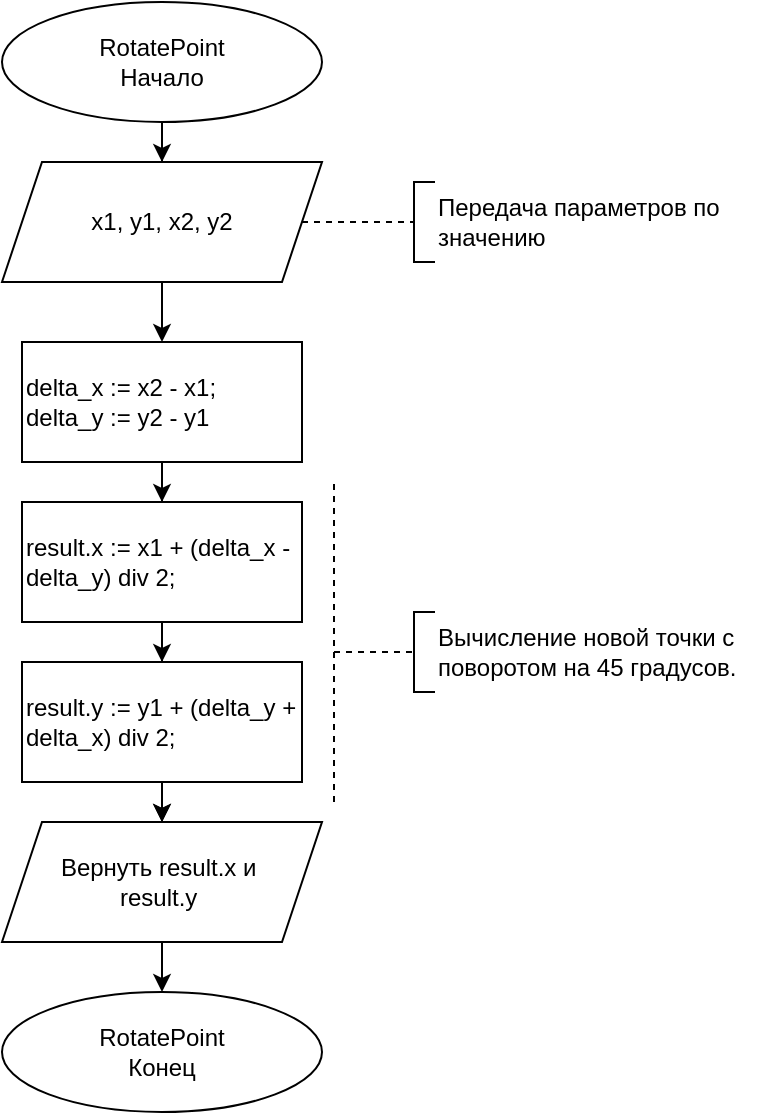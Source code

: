 <mxfile version="26.0.9">
  <diagram name="Страница — 1" id="lI1-RKmoB39oy8DHknmU">
    <mxGraphModel dx="712" dy="769" grid="1" gridSize="10" guides="1" tooltips="1" connect="1" arrows="1" fold="1" page="1" pageScale="1" pageWidth="827" pageHeight="1169" math="0" shadow="0">
      <root>
        <mxCell id="0" />
        <mxCell id="1" parent="0" />
        <mxCell id="xsXaUcKaA0l7Ngh5JXy_-7" style="edgeStyle=orthogonalEdgeStyle;rounded=0;orthogonalLoop=1;jettySize=auto;html=1;" edge="1" parent="1" source="xsXaUcKaA0l7Ngh5JXy_-1" target="xsXaUcKaA0l7Ngh5JXy_-3">
          <mxGeometry relative="1" as="geometry" />
        </mxCell>
        <mxCell id="xsXaUcKaA0l7Ngh5JXy_-1" value="RotatePoint&lt;br&gt;Начало" style="ellipse;whiteSpace=wrap;html=1;" vertex="1" parent="1">
          <mxGeometry x="254" y="90" width="160" height="60" as="geometry" />
        </mxCell>
        <mxCell id="xsXaUcKaA0l7Ngh5JXy_-2" value="RotatePoint&lt;br&gt;Конец" style="ellipse;whiteSpace=wrap;html=1;" vertex="1" parent="1">
          <mxGeometry x="254" y="585" width="160" height="60" as="geometry" />
        </mxCell>
        <mxCell id="xsXaUcKaA0l7Ngh5JXy_-9" style="edgeStyle=orthogonalEdgeStyle;rounded=0;orthogonalLoop=1;jettySize=auto;html=1;" edge="1" parent="1" source="xsXaUcKaA0l7Ngh5JXy_-3" target="xsXaUcKaA0l7Ngh5JXy_-8">
          <mxGeometry relative="1" as="geometry" />
        </mxCell>
        <mxCell id="xsXaUcKaA0l7Ngh5JXy_-3" value="x1, y1, x2, y2" style="shape=parallelogram;perimeter=parallelogramPerimeter;whiteSpace=wrap;html=1;fixedSize=1;" vertex="1" parent="1">
          <mxGeometry x="254" y="170" width="160" height="60" as="geometry" />
        </mxCell>
        <mxCell id="xsXaUcKaA0l7Ngh5JXy_-4" value="Передача параметров по значению" style="text;html=1;align=left;verticalAlign=middle;whiteSpace=wrap;rounded=0;" vertex="1" parent="1">
          <mxGeometry x="470" y="185" width="160" height="30" as="geometry" />
        </mxCell>
        <mxCell id="xsXaUcKaA0l7Ngh5JXy_-5" value="" style="shape=partialRectangle;whiteSpace=wrap;html=1;bottom=1;right=1;left=1;top=0;fillColor=none;routingCenterX=-0.5;rotation=90;" vertex="1" parent="1">
          <mxGeometry x="445" y="195" width="40" height="10" as="geometry" />
        </mxCell>
        <mxCell id="xsXaUcKaA0l7Ngh5JXy_-6" value="" style="endArrow=none;dashed=1;html=1;rounded=0;entryX=0.5;entryY=1;entryDx=0;entryDy=0;" edge="1" parent="1" source="xsXaUcKaA0l7Ngh5JXy_-3" target="xsXaUcKaA0l7Ngh5JXy_-5">
          <mxGeometry width="50" height="50" relative="1" as="geometry">
            <mxPoint x="320" y="450" as="sourcePoint" />
            <mxPoint x="370" y="400" as="targetPoint" />
          </mxGeometry>
        </mxCell>
        <mxCell id="xsXaUcKaA0l7Ngh5JXy_-11" style="edgeStyle=orthogonalEdgeStyle;rounded=0;orthogonalLoop=1;jettySize=auto;html=1;" edge="1" parent="1" source="xsXaUcKaA0l7Ngh5JXy_-8" target="xsXaUcKaA0l7Ngh5JXy_-10">
          <mxGeometry relative="1" as="geometry" />
        </mxCell>
        <mxCell id="xsXaUcKaA0l7Ngh5JXy_-8" value="&lt;div&gt;delta_x := x2 - x1;&lt;/div&gt;&lt;div&gt;delta_y := y2 - y1&lt;/div&gt;" style="rounded=0;whiteSpace=wrap;html=1;align=left;" vertex="1" parent="1">
          <mxGeometry x="264" y="260" width="140" height="60" as="geometry" />
        </mxCell>
        <mxCell id="xsXaUcKaA0l7Ngh5JXy_-13" style="edgeStyle=orthogonalEdgeStyle;rounded=0;orthogonalLoop=1;jettySize=auto;html=1;" edge="1" parent="1" source="xsXaUcKaA0l7Ngh5JXy_-10" target="xsXaUcKaA0l7Ngh5JXy_-12">
          <mxGeometry relative="1" as="geometry" />
        </mxCell>
        <mxCell id="xsXaUcKaA0l7Ngh5JXy_-10" value="result.x := x1 + (delta_x - delta_y) div 2;" style="rounded=0;whiteSpace=wrap;html=1;align=left;" vertex="1" parent="1">
          <mxGeometry x="264" y="340" width="140" height="60" as="geometry" />
        </mxCell>
        <mxCell id="xsXaUcKaA0l7Ngh5JXy_-15" style="edgeStyle=orthogonalEdgeStyle;rounded=0;orthogonalLoop=1;jettySize=auto;html=1;" edge="1" parent="1" source="xsXaUcKaA0l7Ngh5JXy_-12" target="xsXaUcKaA0l7Ngh5JXy_-14">
          <mxGeometry relative="1" as="geometry" />
        </mxCell>
        <mxCell id="xsXaUcKaA0l7Ngh5JXy_-27" value="" style="edgeStyle=orthogonalEdgeStyle;rounded=0;orthogonalLoop=1;jettySize=auto;html=1;" edge="1" parent="1" source="xsXaUcKaA0l7Ngh5JXy_-12" target="xsXaUcKaA0l7Ngh5JXy_-14">
          <mxGeometry relative="1" as="geometry" />
        </mxCell>
        <mxCell id="xsXaUcKaA0l7Ngh5JXy_-12" value="result.y := y1 + (delta_y + delta_x) div 2;" style="rounded=0;whiteSpace=wrap;html=1;align=left;" vertex="1" parent="1">
          <mxGeometry x="264" y="420" width="140" height="60" as="geometry" />
        </mxCell>
        <mxCell id="xsXaUcKaA0l7Ngh5JXy_-16" style="edgeStyle=orthogonalEdgeStyle;rounded=0;orthogonalLoop=1;jettySize=auto;html=1;" edge="1" parent="1" source="xsXaUcKaA0l7Ngh5JXy_-14" target="xsXaUcKaA0l7Ngh5JXy_-2">
          <mxGeometry relative="1" as="geometry" />
        </mxCell>
        <mxCell id="xsXaUcKaA0l7Ngh5JXy_-14" value="Вернуть&amp;nbsp;&lt;span style=&quot;text-align: left;&quot;&gt;result.x и&amp;nbsp;&lt;/span&gt;&lt;div&gt;&lt;span style=&quot;text-align: left;&quot;&gt;result.y&lt;/span&gt;&lt;span style=&quot;text-align: left;&quot;&gt;&amp;nbsp;&lt;/span&gt;&lt;/div&gt;" style="shape=parallelogram;perimeter=parallelogramPerimeter;whiteSpace=wrap;html=1;fixedSize=1;" vertex="1" parent="1">
          <mxGeometry x="254" y="500" width="160" height="60" as="geometry" />
        </mxCell>
        <mxCell id="xsXaUcKaA0l7Ngh5JXy_-22" value="" style="endArrow=none;dashed=1;html=1;rounded=0;" edge="1" parent="1">
          <mxGeometry width="50" height="50" relative="1" as="geometry">
            <mxPoint x="420" y="490" as="sourcePoint" />
            <mxPoint x="420" y="330" as="targetPoint" />
          </mxGeometry>
        </mxCell>
        <mxCell id="xsXaUcKaA0l7Ngh5JXy_-23" value="Вычисление новой точки с поворотом на 45 градусов." style="text;html=1;align=left;verticalAlign=middle;whiteSpace=wrap;rounded=0;" vertex="1" parent="1">
          <mxGeometry x="470" y="400" width="164" height="30" as="geometry" />
        </mxCell>
        <mxCell id="xsXaUcKaA0l7Ngh5JXy_-24" value="" style="shape=partialRectangle;whiteSpace=wrap;html=1;bottom=1;right=1;left=1;top=0;fillColor=none;routingCenterX=-0.5;rotation=90;" vertex="1" parent="1">
          <mxGeometry x="445" y="410" width="40" height="10" as="geometry" />
        </mxCell>
        <mxCell id="xsXaUcKaA0l7Ngh5JXy_-25" value="" style="endArrow=none;dashed=1;html=1;rounded=0;entryX=0.5;entryY=1;entryDx=0;entryDy=0;" edge="1" parent="1" target="xsXaUcKaA0l7Ngh5JXy_-24">
          <mxGeometry width="50" height="50" relative="1" as="geometry">
            <mxPoint x="420" y="415" as="sourcePoint" />
            <mxPoint x="386" y="615" as="targetPoint" />
          </mxGeometry>
        </mxCell>
      </root>
    </mxGraphModel>
  </diagram>
</mxfile>
